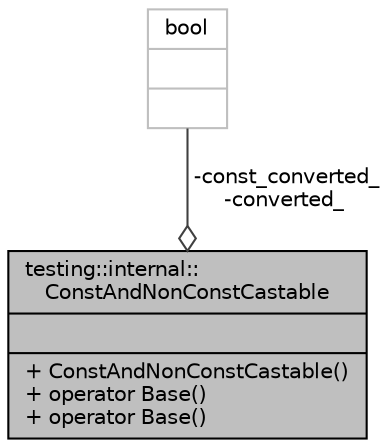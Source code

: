 digraph "testing::internal::ConstAndNonConstCastable"
{
 // LATEX_PDF_SIZE
  bgcolor="transparent";
  edge [fontname="Helvetica",fontsize="10",labelfontname="Helvetica",labelfontsize="10"];
  node [fontname="Helvetica",fontsize="10",shape=record];
  Node1 [label="{testing::internal::\lConstAndNonConstCastable\n||+ ConstAndNonConstCastable()\l+ operator Base()\l+ operator Base()\l}",height=0.2,width=0.4,color="black", fillcolor="grey75", style="filled", fontcolor="black",tooltip=" "];
  Node2 -> Node1 [color="grey25",fontsize="10",style="solid",label=" -const_converted_\n-converted_" ,arrowhead="odiamond",fontname="Helvetica"];
  Node2 [label="{bool\n||}",height=0.2,width=0.4,color="grey75",tooltip=" "];
}
